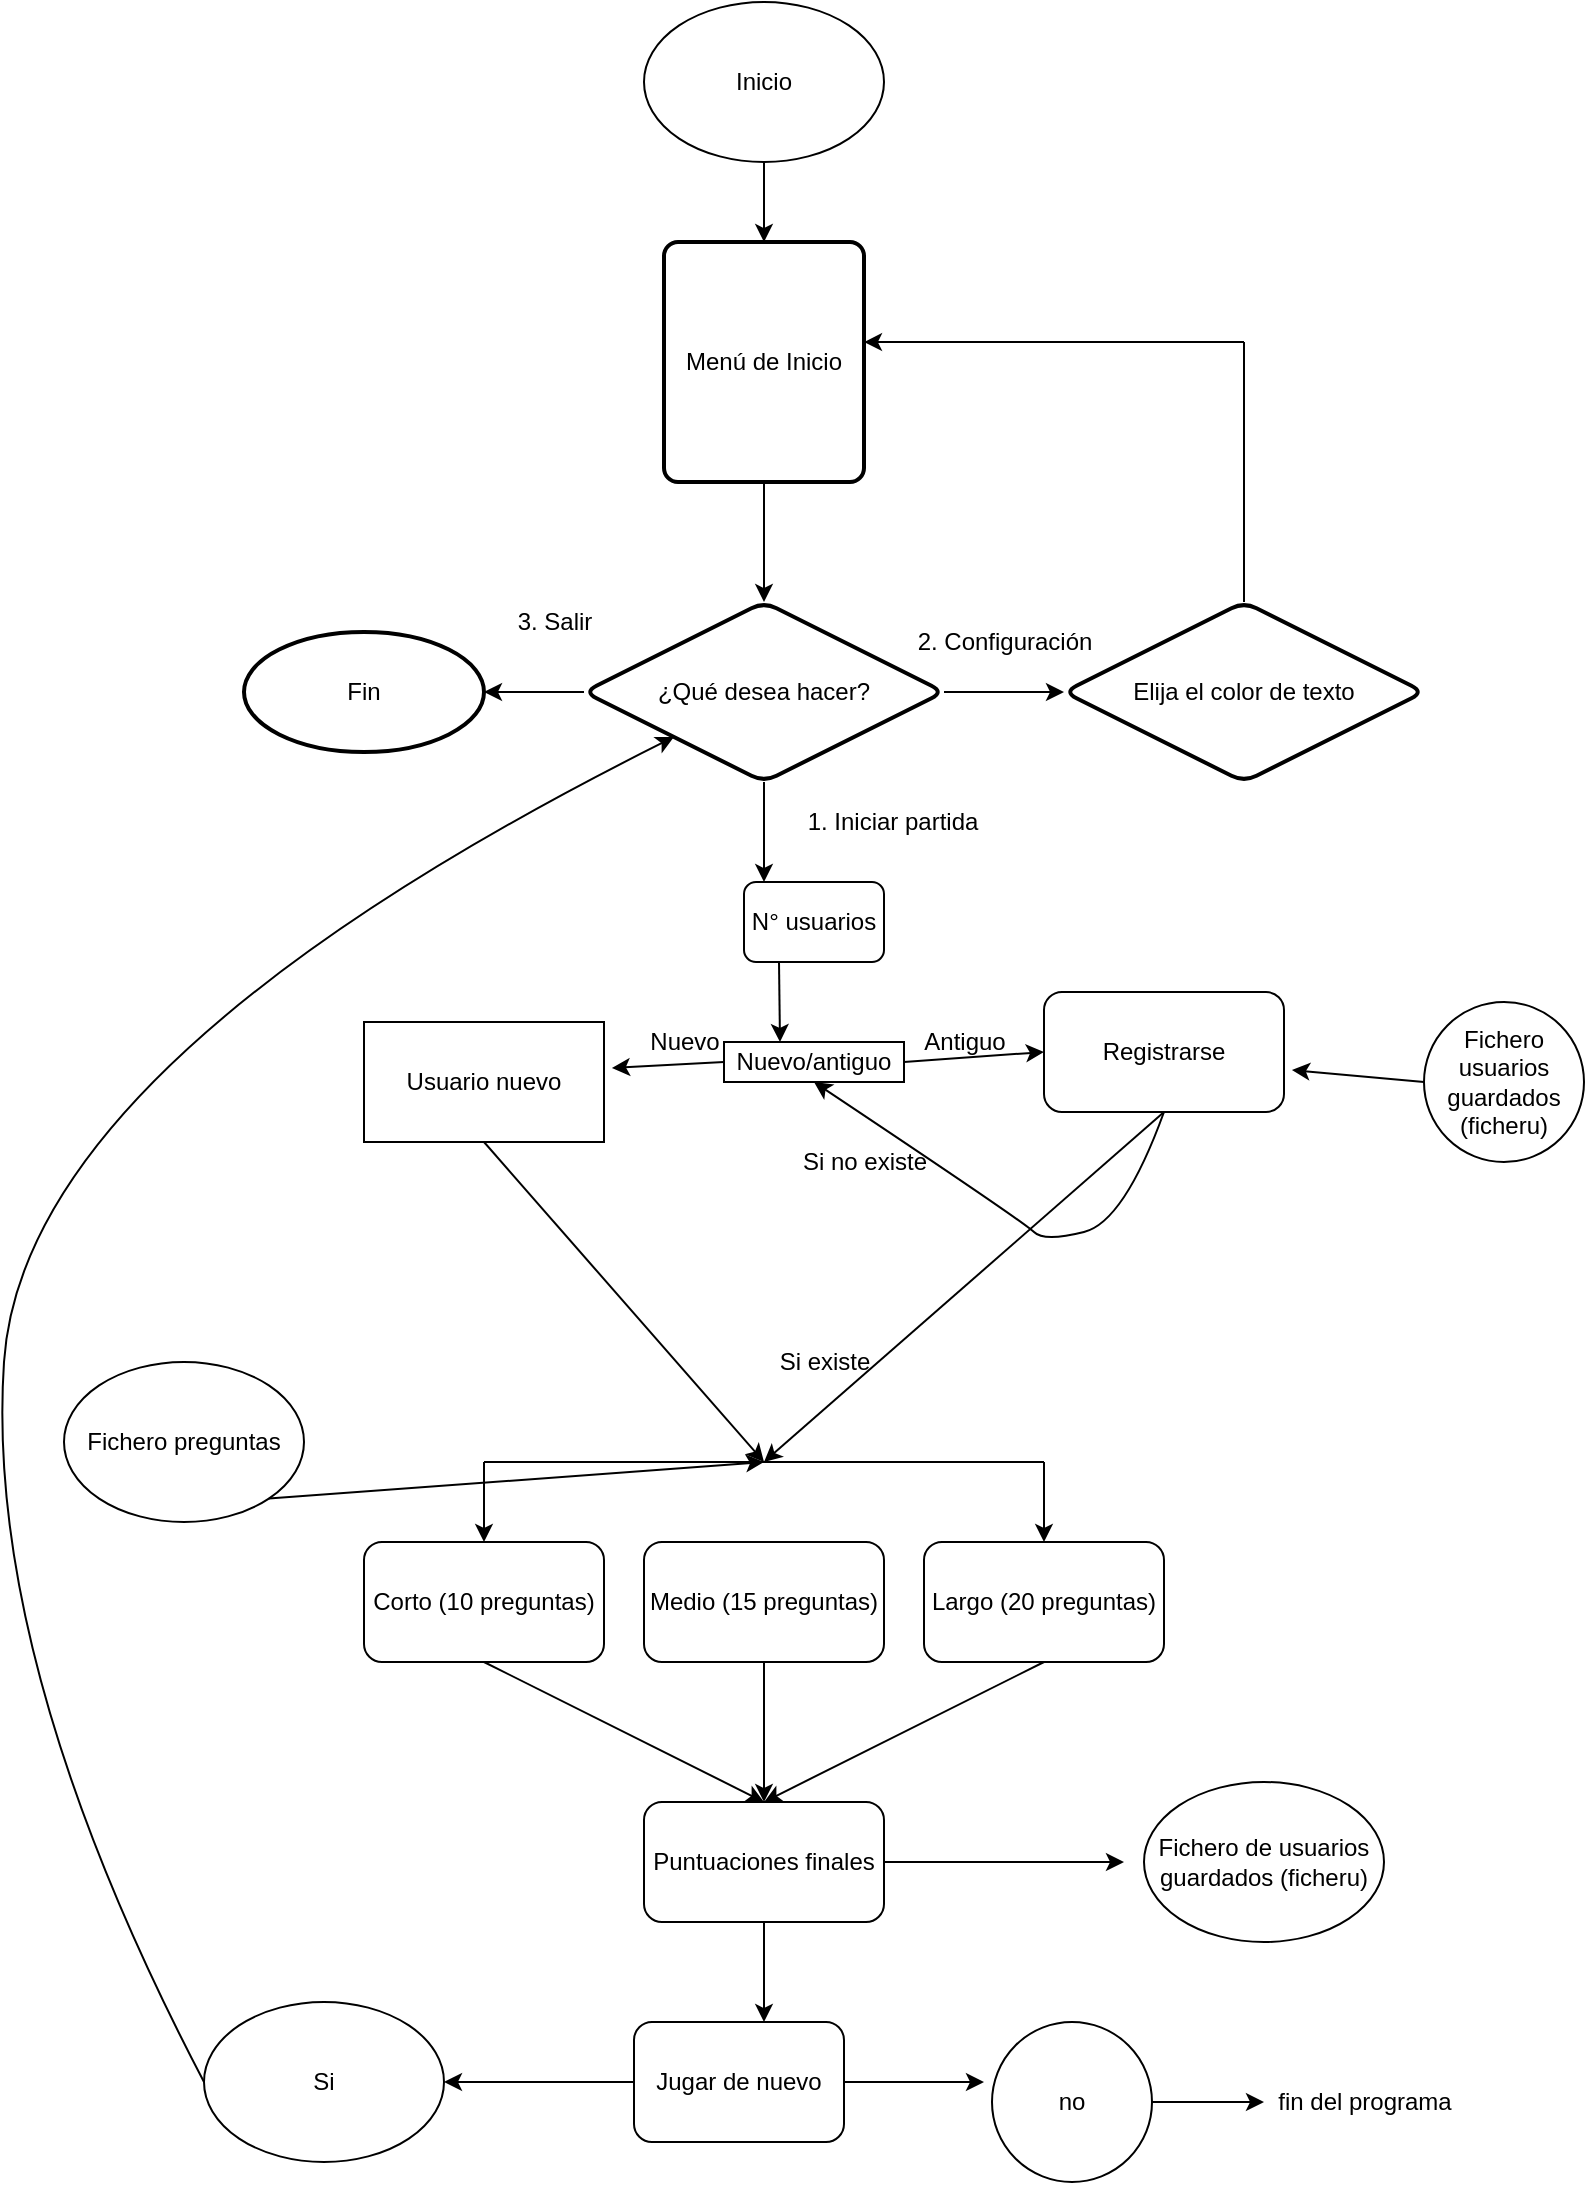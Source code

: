 <mxfile version="18.1.2" type="device"><diagram id="XzrVIxnB-AJnAzBeEJ4K" name="Page-1"><mxGraphModel dx="1422" dy="786" grid="1" gridSize="10" guides="1" tooltips="1" connect="1" arrows="1" fold="1" page="1" pageScale="1" pageWidth="827" pageHeight="1169" math="0" shadow="0"><root><mxCell id="0"/><mxCell id="1" parent="0"/><mxCell id="CpRiVVmM3pFQhZcfz3Wx-4" value="" style="edgeStyle=orthogonalEdgeStyle;rounded=0;orthogonalLoop=1;jettySize=auto;html=1;" parent="1" source="CpRiVVmM3pFQhZcfz3Wx-1" edge="1"><mxGeometry relative="1" as="geometry"><mxPoint x="400" y="150" as="targetPoint"/></mxGeometry></mxCell><mxCell id="CpRiVVmM3pFQhZcfz3Wx-1" value="Inicio" style="ellipse;whiteSpace=wrap;html=1;" parent="1" vertex="1"><mxGeometry x="340" y="30" width="120" height="80" as="geometry"/></mxCell><mxCell id="CpRiVVmM3pFQhZcfz3Wx-10" value="" style="edgeStyle=orthogonalEdgeStyle;rounded=0;orthogonalLoop=1;jettySize=auto;html=1;" parent="1" source="CpRiVVmM3pFQhZcfz3Wx-8" edge="1"><mxGeometry relative="1" as="geometry"><mxPoint x="400" y="330" as="targetPoint"/></mxGeometry></mxCell><mxCell id="CpRiVVmM3pFQhZcfz3Wx-8" value="Menú de Inicio" style="rounded=1;whiteSpace=wrap;html=1;absoluteArcSize=1;arcSize=14;strokeWidth=2;" parent="1" vertex="1"><mxGeometry x="350" y="150" width="100" height="120" as="geometry"/></mxCell><mxCell id="CpRiVVmM3pFQhZcfz3Wx-12" value="" style="edgeStyle=orthogonalEdgeStyle;rounded=0;orthogonalLoop=1;jettySize=auto;html=1;" parent="1" source="CpRiVVmM3pFQhZcfz3Wx-9" target="CpRiVVmM3pFQhZcfz3Wx-11" edge="1"><mxGeometry relative="1" as="geometry"/></mxCell><mxCell id="CpRiVVmM3pFQhZcfz3Wx-9" value="¿Qué desea hacer?" style="rhombus;whiteSpace=wrap;html=1;rounded=1;arcSize=14;strokeWidth=2;" parent="1" vertex="1"><mxGeometry x="310" y="330" width="180" height="90" as="geometry"/></mxCell><mxCell id="CpRiVVmM3pFQhZcfz3Wx-11" value="Fin" style="ellipse;whiteSpace=wrap;html=1;rounded=1;arcSize=14;strokeWidth=2;" parent="1" vertex="1"><mxGeometry x="140" y="345" width="120" height="60" as="geometry"/></mxCell><mxCell id="CpRiVVmM3pFQhZcfz3Wx-13" value="3. Salir" style="text;html=1;align=center;verticalAlign=middle;resizable=0;points=[];autosize=1;strokeColor=none;fillColor=none;" parent="1" vertex="1"><mxGeometry x="270" y="330" width="50" height="20" as="geometry"/></mxCell><mxCell id="CpRiVVmM3pFQhZcfz3Wx-15" value="Elija el color de texto" style="rhombus;whiteSpace=wrap;html=1;rounded=1;arcSize=14;strokeWidth=2;" parent="1" vertex="1"><mxGeometry x="550" y="330" width="180" height="90" as="geometry"/></mxCell><mxCell id="CpRiVVmM3pFQhZcfz3Wx-16" value="" style="edgeStyle=orthogonalEdgeStyle;rounded=0;orthogonalLoop=1;jettySize=auto;html=1;entryX=0;entryY=0.5;entryDx=0;entryDy=0;exitX=1;exitY=0.5;exitDx=0;exitDy=0;" parent="1" source="CpRiVVmM3pFQhZcfz3Wx-9" target="CpRiVVmM3pFQhZcfz3Wx-15" edge="1"><mxGeometry relative="1" as="geometry"><mxPoint x="500" y="380" as="sourcePoint"/><mxPoint x="450" y="380" as="targetPoint"/><Array as="points"><mxPoint x="490" y="375"/><mxPoint x="490" y="375"/></Array></mxGeometry></mxCell><mxCell id="CpRiVVmM3pFQhZcfz3Wx-17" value="2. Configuración" style="text;html=1;align=center;verticalAlign=middle;resizable=0;points=[];autosize=1;strokeColor=none;fillColor=none;" parent="1" vertex="1"><mxGeometry x="470" y="340" width="100" height="20" as="geometry"/></mxCell><mxCell id="CpRiVVmM3pFQhZcfz3Wx-18" value="1. Iniciar partida" style="text;html=1;align=center;verticalAlign=middle;resizable=0;points=[];autosize=1;strokeColor=none;fillColor=none;" parent="1" vertex="1"><mxGeometry x="414" y="430" width="100" height="20" as="geometry"/></mxCell><mxCell id="mqTiohihpRQG4UVWW5e9-4" value="" style="endArrow=none;html=1;rounded=0;" parent="1" edge="1"><mxGeometry width="50" height="50" relative="1" as="geometry"><mxPoint x="640" y="330" as="sourcePoint"/><mxPoint x="640" y="200" as="targetPoint"/></mxGeometry></mxCell><mxCell id="mqTiohihpRQG4UVWW5e9-5" value="" style="endArrow=classic;html=1;rounded=0;entryX=1;entryY=0.417;entryDx=0;entryDy=0;entryPerimeter=0;" parent="1" target="CpRiVVmM3pFQhZcfz3Wx-8" edge="1"><mxGeometry width="50" height="50" relative="1" as="geometry"><mxPoint x="640" y="200" as="sourcePoint"/><mxPoint x="690" y="150" as="targetPoint"/></mxGeometry></mxCell><mxCell id="mqTiohihpRQG4UVWW5e9-12" value="Corto (10 preguntas)" style="rounded=1;whiteSpace=wrap;html=1;" parent="1" vertex="1"><mxGeometry x="200" y="800" width="120" height="60" as="geometry"/></mxCell><mxCell id="mqTiohihpRQG4UVWW5e9-13" value="Medio (15 preguntas)" style="rounded=1;whiteSpace=wrap;html=1;" parent="1" vertex="1"><mxGeometry x="340" y="800" width="120" height="60" as="geometry"/></mxCell><mxCell id="mqTiohihpRQG4UVWW5e9-14" value="Largo (20 preguntas)" style="rounded=1;whiteSpace=wrap;html=1;" parent="1" vertex="1"><mxGeometry x="480" y="800" width="120" height="60" as="geometry"/></mxCell><mxCell id="mqTiohihpRQG4UVWW5e9-15" value="" style="endArrow=none;html=1;rounded=0;" parent="1" edge="1"><mxGeometry width="50" height="50" relative="1" as="geometry"><mxPoint x="260" y="760" as="sourcePoint"/><mxPoint x="540" y="760" as="targetPoint"/></mxGeometry></mxCell><mxCell id="mqTiohihpRQG4UVWW5e9-16" value="" style="endArrow=classic;html=1;rounded=0;entryX=0.5;entryY=0;entryDx=0;entryDy=0;" parent="1" target="mqTiohihpRQG4UVWW5e9-12" edge="1"><mxGeometry width="50" height="50" relative="1" as="geometry"><mxPoint x="260" y="760" as="sourcePoint"/><mxPoint x="310" y="710" as="targetPoint"/></mxGeometry></mxCell><mxCell id="mqTiohihpRQG4UVWW5e9-17" value="" style="endArrow=classic;html=1;rounded=0;entryX=0.5;entryY=0;entryDx=0;entryDy=0;" parent="1" target="mqTiohihpRQG4UVWW5e9-14" edge="1"><mxGeometry width="50" height="50" relative="1" as="geometry"><mxPoint x="540" y="760" as="sourcePoint"/><mxPoint x="590" y="710" as="targetPoint"/></mxGeometry></mxCell><mxCell id="RSVgHLpmcgQrYcZrzs5I-1" value="Registrarse" style="rounded=1;whiteSpace=wrap;html=1;" vertex="1" parent="1"><mxGeometry x="540" y="525" width="120" height="60" as="geometry"/></mxCell><mxCell id="RSVgHLpmcgQrYcZrzs5I-2" style="edgeStyle=orthogonalEdgeStyle;rounded=0;orthogonalLoop=1;jettySize=auto;html=1;exitX=0.5;exitY=1;exitDx=0;exitDy=0;" edge="1" parent="1"><mxGeometry relative="1" as="geometry"><mxPoint x="320" y="640" as="sourcePoint"/><mxPoint x="320" y="640" as="targetPoint"/></mxGeometry></mxCell><mxCell id="RSVgHLpmcgQrYcZrzs5I-4" value="Usuario nuevo" style="rounded=0;whiteSpace=wrap;html=1;" vertex="1" parent="1"><mxGeometry x="200" y="540" width="120" height="60" as="geometry"/></mxCell><mxCell id="RSVgHLpmcgQrYcZrzs5I-5" value="Fichero usuarios guardados&lt;br&gt;(ficheru)" style="ellipse;whiteSpace=wrap;html=1;aspect=fixed;" vertex="1" parent="1"><mxGeometry x="730" y="530" width="80" height="80" as="geometry"/></mxCell><mxCell id="RSVgHLpmcgQrYcZrzs5I-7" value="" style="endArrow=classic;html=1;rounded=0;exitX=0;exitY=0.5;exitDx=0;exitDy=0;entryX=1.033;entryY=0.65;entryDx=0;entryDy=0;entryPerimeter=0;" edge="1" parent="1" source="RSVgHLpmcgQrYcZrzs5I-5" target="RSVgHLpmcgQrYcZrzs5I-1"><mxGeometry width="50" height="50" relative="1" as="geometry"><mxPoint x="390" y="610" as="sourcePoint"/><mxPoint x="440" y="560" as="targetPoint"/></mxGeometry></mxCell><mxCell id="RSVgHLpmcgQrYcZrzs5I-9" value="Si existe" style="text;html=1;align=center;verticalAlign=middle;resizable=0;points=[];autosize=1;strokeColor=none;fillColor=none;" vertex="1" parent="1"><mxGeometry x="400" y="700" width="60" height="20" as="geometry"/></mxCell><mxCell id="RSVgHLpmcgQrYcZrzs5I-11" value="Si no existe" style="text;html=1;align=center;verticalAlign=middle;resizable=0;points=[];autosize=1;strokeColor=none;fillColor=none;" vertex="1" parent="1"><mxGeometry x="410" y="600" width="80" height="20" as="geometry"/></mxCell><mxCell id="RSVgHLpmcgQrYcZrzs5I-13" value="" style="endArrow=classic;html=1;rounded=0;exitX=0.5;exitY=1;exitDx=0;exitDy=0;" edge="1" parent="1" source="CpRiVVmM3pFQhZcfz3Wx-9"><mxGeometry width="50" height="50" relative="1" as="geometry"><mxPoint x="390" y="500" as="sourcePoint"/><mxPoint x="400" y="470" as="targetPoint"/></mxGeometry></mxCell><mxCell id="RSVgHLpmcgQrYcZrzs5I-14" value="N° usuarios" style="rounded=1;whiteSpace=wrap;html=1;" vertex="1" parent="1"><mxGeometry x="390" y="470" width="70" height="40" as="geometry"/></mxCell><mxCell id="RSVgHLpmcgQrYcZrzs5I-16" value="" style="endArrow=classic;html=1;rounded=0;exitX=0.25;exitY=1;exitDx=0;exitDy=0;" edge="1" parent="1" source="RSVgHLpmcgQrYcZrzs5I-14"><mxGeometry width="50" height="50" relative="1" as="geometry"><mxPoint x="390" y="500" as="sourcePoint"/><mxPoint x="408" y="550" as="targetPoint"/></mxGeometry></mxCell><mxCell id="RSVgHLpmcgQrYcZrzs5I-17" value="Nuevo/antiguo" style="rounded=0;whiteSpace=wrap;html=1;" vertex="1" parent="1"><mxGeometry x="380" y="550" width="90" height="20" as="geometry"/></mxCell><mxCell id="RSVgHLpmcgQrYcZrzs5I-19" value="" style="endArrow=classic;html=1;rounded=0;entryX=0;entryY=0.5;entryDx=0;entryDy=0;exitX=1;exitY=0.5;exitDx=0;exitDy=0;" edge="1" parent="1" source="RSVgHLpmcgQrYcZrzs5I-17" target="RSVgHLpmcgQrYcZrzs5I-1"><mxGeometry width="50" height="50" relative="1" as="geometry"><mxPoint x="470" y="570" as="sourcePoint"/><mxPoint x="520" y="520" as="targetPoint"/></mxGeometry></mxCell><mxCell id="RSVgHLpmcgQrYcZrzs5I-21" value="Antiguo" style="text;html=1;align=center;verticalAlign=middle;resizable=0;points=[];autosize=1;strokeColor=none;fillColor=none;" vertex="1" parent="1"><mxGeometry x="470" y="540" width="60" height="20" as="geometry"/></mxCell><mxCell id="RSVgHLpmcgQrYcZrzs5I-22" value="" style="endArrow=classic;html=1;rounded=0;exitX=0;exitY=0.5;exitDx=0;exitDy=0;entryX=1.033;entryY=0.383;entryDx=0;entryDy=0;entryPerimeter=0;" edge="1" parent="1" source="RSVgHLpmcgQrYcZrzs5I-17" target="RSVgHLpmcgQrYcZrzs5I-4"><mxGeometry width="50" height="50" relative="1" as="geometry"><mxPoint x="150" y="500" as="sourcePoint"/><mxPoint x="200" y="450" as="targetPoint"/></mxGeometry></mxCell><mxCell id="RSVgHLpmcgQrYcZrzs5I-23" value="Nuevo" style="text;html=1;align=center;verticalAlign=middle;resizable=0;points=[];autosize=1;strokeColor=none;fillColor=none;" vertex="1" parent="1"><mxGeometry x="335" y="540" width="50" height="20" as="geometry"/></mxCell><mxCell id="RSVgHLpmcgQrYcZrzs5I-24" value="" style="curved=1;endArrow=classic;html=1;rounded=0;exitX=0.5;exitY=1;exitDx=0;exitDy=0;entryX=0.5;entryY=1;entryDx=0;entryDy=0;" edge="1" parent="1" source="RSVgHLpmcgQrYcZrzs5I-1" target="RSVgHLpmcgQrYcZrzs5I-17"><mxGeometry width="50" height="50" relative="1" as="geometry"><mxPoint x="150" y="500" as="sourcePoint"/><mxPoint x="200" y="450" as="targetPoint"/><Array as="points"><mxPoint x="580" y="640"/><mxPoint x="540" y="650"/><mxPoint x="530" y="640"/></Array></mxGeometry></mxCell><mxCell id="RSVgHLpmcgQrYcZrzs5I-25" value="" style="endArrow=classic;html=1;rounded=0;exitX=0.5;exitY=1;exitDx=0;exitDy=0;" edge="1" parent="1" source="RSVgHLpmcgQrYcZrzs5I-1"><mxGeometry width="50" height="50" relative="1" as="geometry"><mxPoint x="450" y="630" as="sourcePoint"/><mxPoint x="400" y="760" as="targetPoint"/></mxGeometry></mxCell><mxCell id="RSVgHLpmcgQrYcZrzs5I-26" value="" style="endArrow=classic;html=1;rounded=0;exitX=0.5;exitY=1;exitDx=0;exitDy=0;" edge="1" parent="1" source="RSVgHLpmcgQrYcZrzs5I-4"><mxGeometry width="50" height="50" relative="1" as="geometry"><mxPoint x="450" y="630" as="sourcePoint"/><mxPoint x="400" y="760" as="targetPoint"/></mxGeometry></mxCell><mxCell id="RSVgHLpmcgQrYcZrzs5I-27" value="" style="endArrow=classic;html=1;rounded=0;exitX=0.5;exitY=1;exitDx=0;exitDy=0;" edge="1" parent="1" source="mqTiohihpRQG4UVWW5e9-13"><mxGeometry width="50" height="50" relative="1" as="geometry"><mxPoint x="450" y="730" as="sourcePoint"/><mxPoint x="400" y="930" as="targetPoint"/></mxGeometry></mxCell><mxCell id="RSVgHLpmcgQrYcZrzs5I-28" value="" style="endArrow=classic;html=1;rounded=0;exitX=0.5;exitY=1;exitDx=0;exitDy=0;" edge="1" parent="1" source="mqTiohihpRQG4UVWW5e9-12"><mxGeometry width="50" height="50" relative="1" as="geometry"><mxPoint x="450" y="730" as="sourcePoint"/><mxPoint x="400" y="930" as="targetPoint"/></mxGeometry></mxCell><mxCell id="RSVgHLpmcgQrYcZrzs5I-29" value="" style="endArrow=classic;html=1;rounded=0;exitX=0.5;exitY=1;exitDx=0;exitDy=0;" edge="1" parent="1" source="mqTiohihpRQG4UVWW5e9-14"><mxGeometry width="50" height="50" relative="1" as="geometry"><mxPoint x="450" y="730" as="sourcePoint"/><mxPoint x="400" y="930" as="targetPoint"/></mxGeometry></mxCell><mxCell id="RSVgHLpmcgQrYcZrzs5I-30" value="Puntuaciones finales" style="rounded=1;whiteSpace=wrap;html=1;" vertex="1" parent="1"><mxGeometry x="340" y="930" width="120" height="60" as="geometry"/></mxCell><mxCell id="RSVgHLpmcgQrYcZrzs5I-31" value="" style="endArrow=classic;html=1;rounded=0;exitX=1;exitY=0.5;exitDx=0;exitDy=0;" edge="1" parent="1" source="RSVgHLpmcgQrYcZrzs5I-30"><mxGeometry width="50" height="50" relative="1" as="geometry"><mxPoint x="450" y="730" as="sourcePoint"/><mxPoint x="580" y="960" as="targetPoint"/></mxGeometry></mxCell><mxCell id="RSVgHLpmcgQrYcZrzs5I-32" value="Fichero de usuarios guardados (ficheru)" style="ellipse;whiteSpace=wrap;html=1;" vertex="1" parent="1"><mxGeometry x="590" y="920" width="120" height="80" as="geometry"/></mxCell><mxCell id="RSVgHLpmcgQrYcZrzs5I-33" value="Fichero preguntas" style="ellipse;whiteSpace=wrap;html=1;" vertex="1" parent="1"><mxGeometry x="50" y="710" width="120" height="80" as="geometry"/></mxCell><mxCell id="RSVgHLpmcgQrYcZrzs5I-34" value="" style="endArrow=classic;html=1;rounded=0;exitX=1;exitY=1;exitDx=0;exitDy=0;" edge="1" parent="1" source="RSVgHLpmcgQrYcZrzs5I-33"><mxGeometry width="50" height="50" relative="1" as="geometry"><mxPoint x="450" y="710" as="sourcePoint"/><mxPoint x="400" y="760" as="targetPoint"/></mxGeometry></mxCell><mxCell id="RSVgHLpmcgQrYcZrzs5I-35" value="" style="endArrow=classic;html=1;rounded=0;exitX=0.5;exitY=1;exitDx=0;exitDy=0;" edge="1" parent="1" source="RSVgHLpmcgQrYcZrzs5I-30"><mxGeometry width="50" height="50" relative="1" as="geometry"><mxPoint x="450" y="910" as="sourcePoint"/><mxPoint x="400" y="1040" as="targetPoint"/></mxGeometry></mxCell><mxCell id="RSVgHLpmcgQrYcZrzs5I-36" value="Jugar de nuevo" style="rounded=1;whiteSpace=wrap;html=1;" vertex="1" parent="1"><mxGeometry x="335" y="1040" width="105" height="60" as="geometry"/></mxCell><mxCell id="RSVgHLpmcgQrYcZrzs5I-37" value="" style="endArrow=classic;html=1;rounded=0;exitX=1;exitY=0.5;exitDx=0;exitDy=0;" edge="1" parent="1" source="RSVgHLpmcgQrYcZrzs5I-36"><mxGeometry width="50" height="50" relative="1" as="geometry"><mxPoint x="450" y="910" as="sourcePoint"/><mxPoint x="510" y="1070" as="targetPoint"/></mxGeometry></mxCell><mxCell id="RSVgHLpmcgQrYcZrzs5I-38" value="no" style="ellipse;whiteSpace=wrap;html=1;aspect=fixed;" vertex="1" parent="1"><mxGeometry x="514" y="1040" width="80" height="80" as="geometry"/></mxCell><mxCell id="RSVgHLpmcgQrYcZrzs5I-39" value="" style="endArrow=classic;html=1;rounded=0;exitX=1;exitY=0.5;exitDx=0;exitDy=0;" edge="1" parent="1" source="RSVgHLpmcgQrYcZrzs5I-38"><mxGeometry width="50" height="50" relative="1" as="geometry"><mxPoint x="450" y="910" as="sourcePoint"/><mxPoint x="650" y="1080" as="targetPoint"/></mxGeometry></mxCell><mxCell id="RSVgHLpmcgQrYcZrzs5I-40" value="fin del programa" style="text;html=1;align=center;verticalAlign=middle;resizable=0;points=[];autosize=1;strokeColor=none;fillColor=none;" vertex="1" parent="1"><mxGeometry x="650" y="1070" width="100" height="20" as="geometry"/></mxCell><mxCell id="RSVgHLpmcgQrYcZrzs5I-41" value="" style="endArrow=classic;html=1;rounded=0;exitX=0;exitY=0.5;exitDx=0;exitDy=0;" edge="1" parent="1" source="RSVgHLpmcgQrYcZrzs5I-36"><mxGeometry width="50" height="50" relative="1" as="geometry"><mxPoint x="450" y="810" as="sourcePoint"/><mxPoint x="240" y="1070" as="targetPoint"/></mxGeometry></mxCell><mxCell id="RSVgHLpmcgQrYcZrzs5I-42" value="Si" style="ellipse;whiteSpace=wrap;html=1;" vertex="1" parent="1"><mxGeometry x="120" y="1030" width="120" height="80" as="geometry"/></mxCell><mxCell id="RSVgHLpmcgQrYcZrzs5I-43" value="" style="curved=1;endArrow=classic;html=1;rounded=0;exitX=0;exitY=0.5;exitDx=0;exitDy=0;" edge="1" parent="1" source="RSVgHLpmcgQrYcZrzs5I-42" target="CpRiVVmM3pFQhZcfz3Wx-9"><mxGeometry width="50" height="50" relative="1" as="geometry"><mxPoint x="450" y="710" as="sourcePoint"/><mxPoint x="500" y="660" as="targetPoint"/><Array as="points"><mxPoint x="10" y="860"/><mxPoint x="30" y="560"/></Array></mxGeometry></mxCell></root></mxGraphModel></diagram></mxfile>
